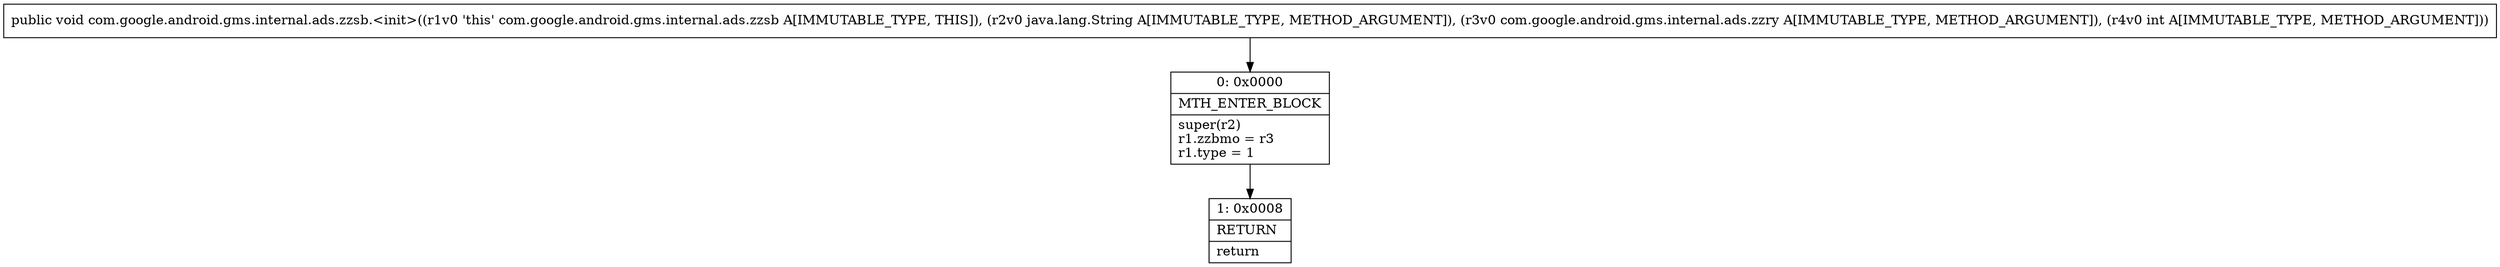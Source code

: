 digraph "CFG forcom.google.android.gms.internal.ads.zzsb.\<init\>(Ljava\/lang\/String;Lcom\/google\/android\/gms\/internal\/ads\/zzry;I)V" {
Node_0 [shape=record,label="{0\:\ 0x0000|MTH_ENTER_BLOCK\l|super(r2)\lr1.zzbmo = r3\lr1.type = 1\l}"];
Node_1 [shape=record,label="{1\:\ 0x0008|RETURN\l|return\l}"];
MethodNode[shape=record,label="{public void com.google.android.gms.internal.ads.zzsb.\<init\>((r1v0 'this' com.google.android.gms.internal.ads.zzsb A[IMMUTABLE_TYPE, THIS]), (r2v0 java.lang.String A[IMMUTABLE_TYPE, METHOD_ARGUMENT]), (r3v0 com.google.android.gms.internal.ads.zzry A[IMMUTABLE_TYPE, METHOD_ARGUMENT]), (r4v0 int A[IMMUTABLE_TYPE, METHOD_ARGUMENT])) }"];
MethodNode -> Node_0;
Node_0 -> Node_1;
}

